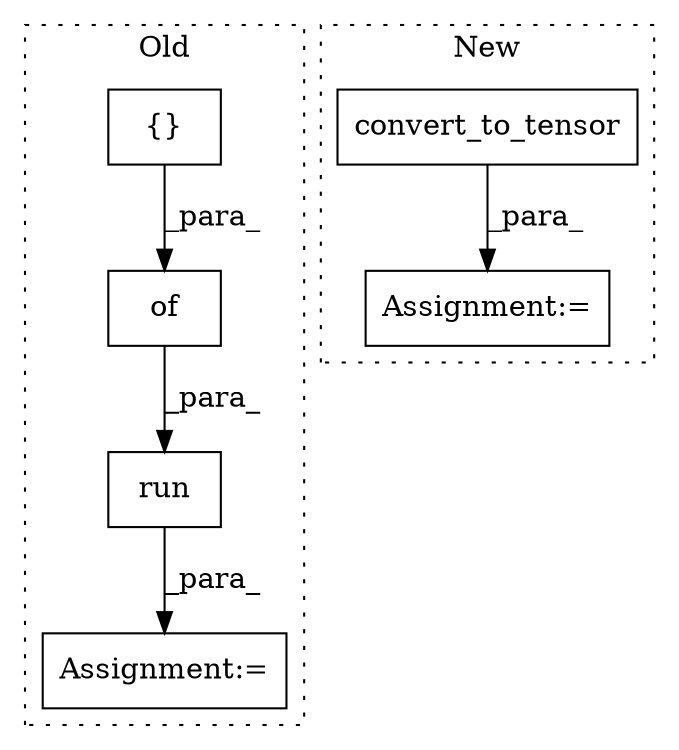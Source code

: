 digraph G {
subgraph cluster0 {
1 [label="of" a="32" s="4595,4642" l="3,1" shape="box"];
4 [label="Assignment:=" a="7" s="4573" l="1" shape="box"];
5 [label="{}" a="4" s="3931,3964" l="1,1" shape="box"];
6 [label="run" a="32" s="4579,4643" l="4,1" shape="box"];
label = "Old";
style="dotted";
}
subgraph cluster1 {
2 [label="convert_to_tensor" a="32" s="4050,4083" l="18,1" shape="box"];
3 [label="Assignment:=" a="7" s="4038" l="1" shape="box"];
label = "New";
style="dotted";
}
1 -> 6 [label="_para_"];
2 -> 3 [label="_para_"];
5 -> 1 [label="_para_"];
6 -> 4 [label="_para_"];
}